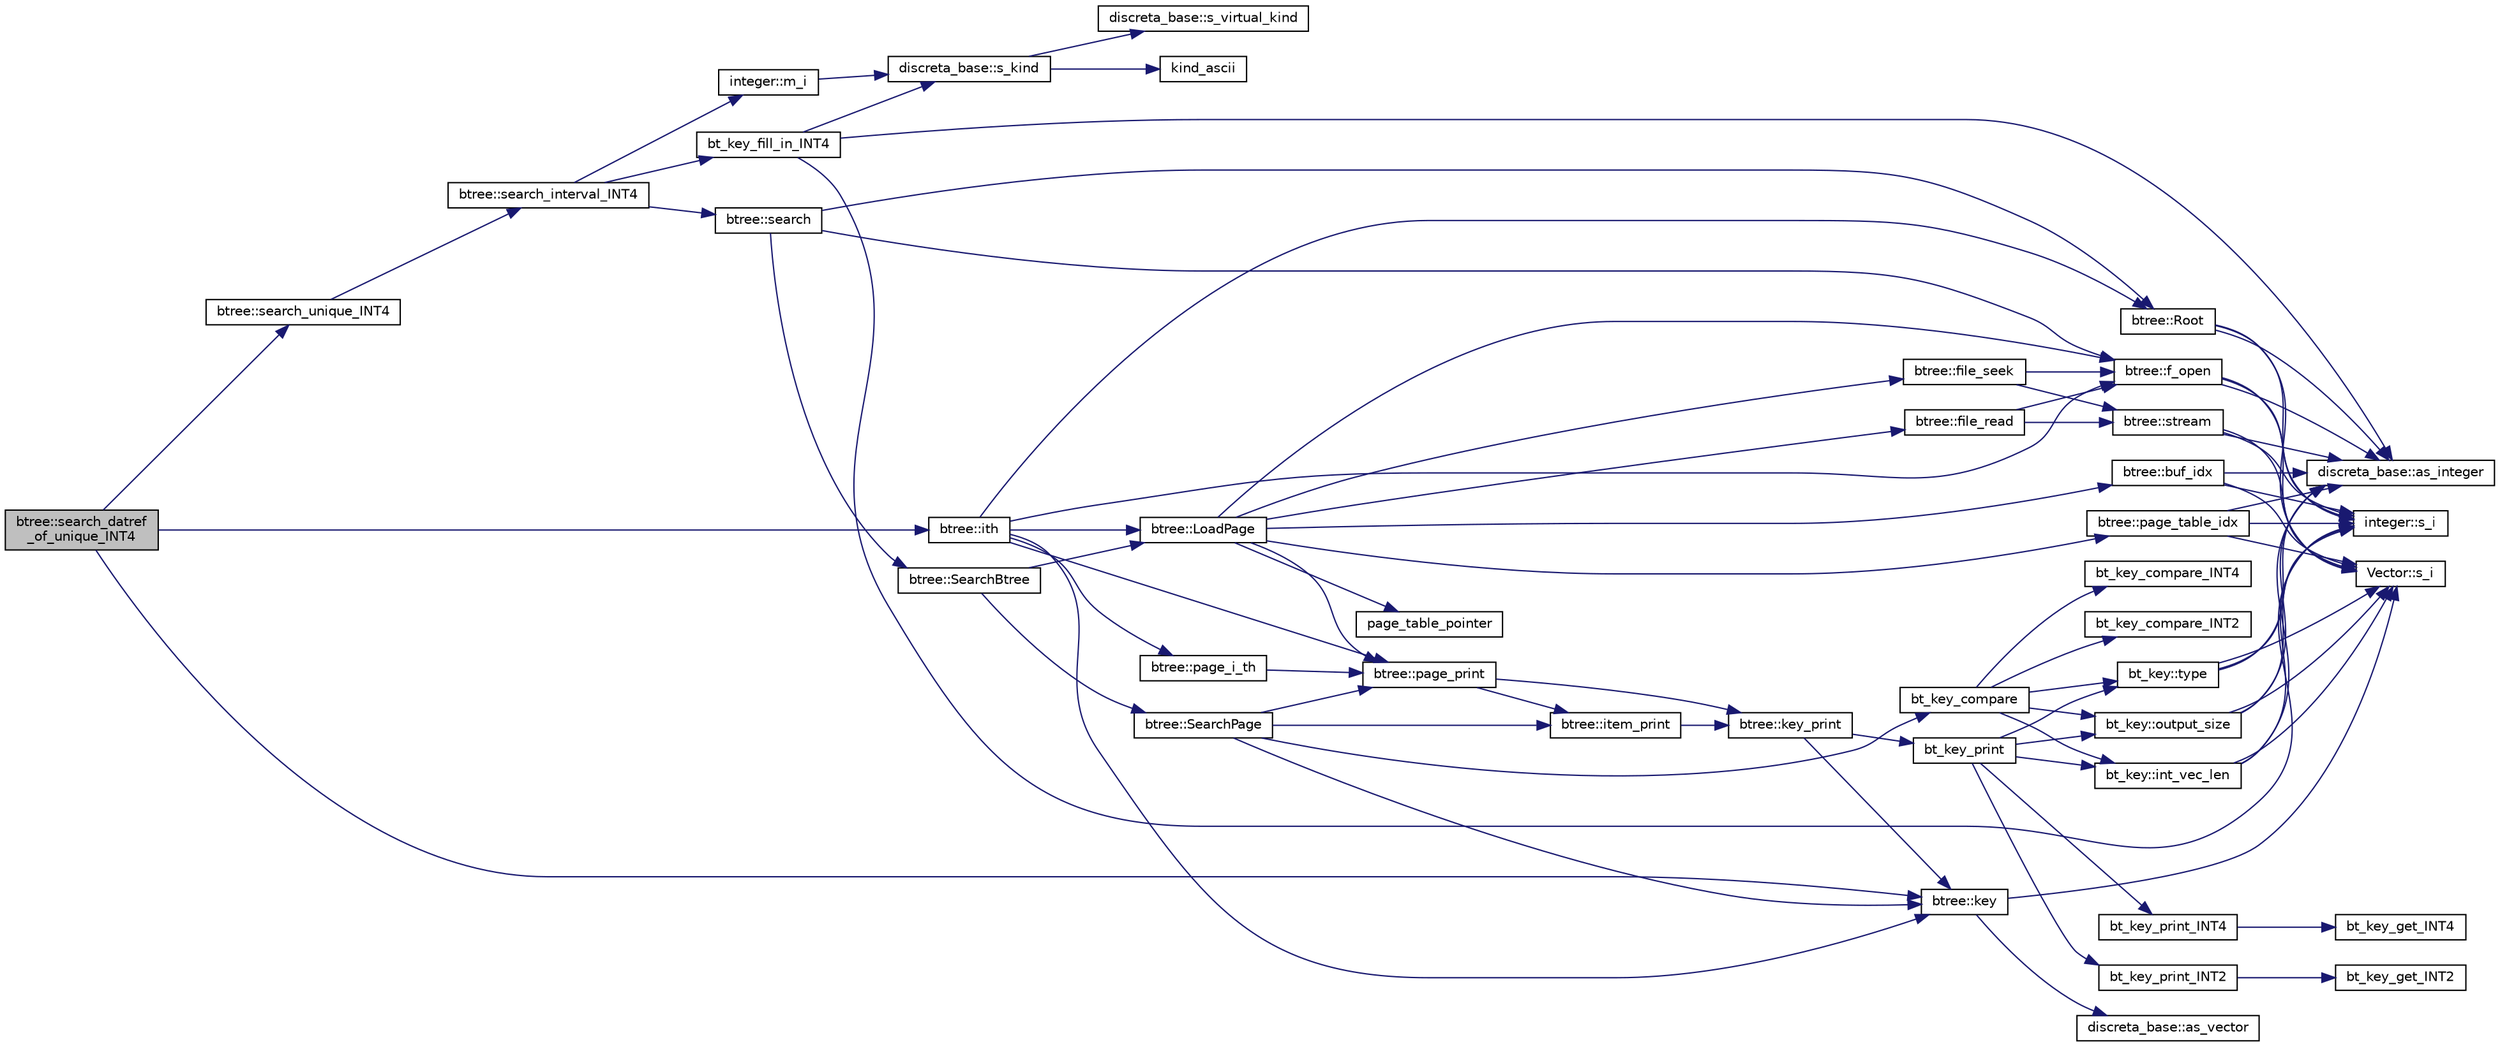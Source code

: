 digraph "btree::search_datref_of_unique_INT4"
{
  edge [fontname="Helvetica",fontsize="10",labelfontname="Helvetica",labelfontsize="10"];
  node [fontname="Helvetica",fontsize="10",shape=record];
  rankdir="LR";
  Node3592 [label="btree::search_datref\l_of_unique_INT4",height=0.2,width=0.4,color="black", fillcolor="grey75", style="filled", fontcolor="black"];
  Node3592 -> Node3593 [color="midnightblue",fontsize="10",style="solid",fontname="Helvetica"];
  Node3593 [label="btree::search_unique_INT4",height=0.2,width=0.4,color="black", fillcolor="white", style="filled",URL="$dd/db0/classbtree.html#addbd561c995e88b0f944cc39e4bf7215"];
  Node3593 -> Node3594 [color="midnightblue",fontsize="10",style="solid",fontname="Helvetica"];
  Node3594 [label="btree::search_interval_INT4",height=0.2,width=0.4,color="black", fillcolor="white", style="filled",URL="$dd/db0/classbtree.html#a8a89cbed12d4ac832d89dcc16dc6dcf2"];
  Node3594 -> Node3595 [color="midnightblue",fontsize="10",style="solid",fontname="Helvetica"];
  Node3595 [label="integer::m_i",height=0.2,width=0.4,color="black", fillcolor="white", style="filled",URL="$d0/de5/classinteger.html#a869091f0a0f35f5354c8c4a70250e8a9"];
  Node3595 -> Node3596 [color="midnightblue",fontsize="10",style="solid",fontname="Helvetica"];
  Node3596 [label="discreta_base::s_kind",height=0.2,width=0.4,color="black", fillcolor="white", style="filled",URL="$d7/d71/classdiscreta__base.html#a8a830025c74adbbc3362418a7c2ba157"];
  Node3596 -> Node3597 [color="midnightblue",fontsize="10",style="solid",fontname="Helvetica"];
  Node3597 [label="discreta_base::s_virtual_kind",height=0.2,width=0.4,color="black", fillcolor="white", style="filled",URL="$d7/d71/classdiscreta__base.html#a52778a6d6943a468be083d0785d418fb"];
  Node3596 -> Node3598 [color="midnightblue",fontsize="10",style="solid",fontname="Helvetica"];
  Node3598 [label="kind_ascii",height=0.2,width=0.4,color="black", fillcolor="white", style="filled",URL="$d9/d60/discreta_8h.html#ad0ce825a9f29bc6cec27e1b64cfe27bf"];
  Node3594 -> Node3599 [color="midnightblue",fontsize="10",style="solid",fontname="Helvetica"];
  Node3599 [label="bt_key_fill_in_INT4",height=0.2,width=0.4,color="black", fillcolor="white", style="filled",URL="$d0/db3/bt__key_8_c.html#ab9236cc7f045b1beefa9445abd170dff"];
  Node3599 -> Node3596 [color="midnightblue",fontsize="10",style="solid",fontname="Helvetica"];
  Node3599 -> Node3600 [color="midnightblue",fontsize="10",style="solid",fontname="Helvetica"];
  Node3600 [label="discreta_base::as_integer",height=0.2,width=0.4,color="black", fillcolor="white", style="filled",URL="$d7/d71/classdiscreta__base.html#a00d7691eaf874fd283d942692fe8dd26"];
  Node3599 -> Node3601 [color="midnightblue",fontsize="10",style="solid",fontname="Helvetica"];
  Node3601 [label="integer::s_i",height=0.2,width=0.4,color="black", fillcolor="white", style="filled",URL="$d0/de5/classinteger.html#adf28e9f94d4c844adaa950deeb80b904"];
  Node3594 -> Node3602 [color="midnightblue",fontsize="10",style="solid",fontname="Helvetica"];
  Node3602 [label="btree::search",height=0.2,width=0.4,color="black", fillcolor="white", style="filled",URL="$dd/db0/classbtree.html#a0aea262fd4da610b2276f7742fc999d5"];
  Node3602 -> Node3603 [color="midnightblue",fontsize="10",style="solid",fontname="Helvetica"];
  Node3603 [label="btree::Root",height=0.2,width=0.4,color="black", fillcolor="white", style="filled",URL="$dd/db0/classbtree.html#a2fd65be715ab94bf4a764c4f582a642b"];
  Node3603 -> Node3604 [color="midnightblue",fontsize="10",style="solid",fontname="Helvetica"];
  Node3604 [label="Vector::s_i",height=0.2,width=0.4,color="black", fillcolor="white", style="filled",URL="$d5/db2/class_vector.html#a1c4fe1752523df8119f70dd550244871"];
  Node3603 -> Node3600 [color="midnightblue",fontsize="10",style="solid",fontname="Helvetica"];
  Node3603 -> Node3601 [color="midnightblue",fontsize="10",style="solid",fontname="Helvetica"];
  Node3602 -> Node3605 [color="midnightblue",fontsize="10",style="solid",fontname="Helvetica"];
  Node3605 [label="btree::f_open",height=0.2,width=0.4,color="black", fillcolor="white", style="filled",URL="$dd/db0/classbtree.html#a192d74607f02ea8e0ad631d6e6fd6704"];
  Node3605 -> Node3604 [color="midnightblue",fontsize="10",style="solid",fontname="Helvetica"];
  Node3605 -> Node3600 [color="midnightblue",fontsize="10",style="solid",fontname="Helvetica"];
  Node3605 -> Node3601 [color="midnightblue",fontsize="10",style="solid",fontname="Helvetica"];
  Node3602 -> Node3606 [color="midnightblue",fontsize="10",style="solid",fontname="Helvetica"];
  Node3606 [label="btree::SearchBtree",height=0.2,width=0.4,color="black", fillcolor="white", style="filled",URL="$dd/db0/classbtree.html#a6717768edf4de1aad4736c303bcedddd"];
  Node3606 -> Node3607 [color="midnightblue",fontsize="10",style="solid",fontname="Helvetica"];
  Node3607 [label="btree::LoadPage",height=0.2,width=0.4,color="black", fillcolor="white", style="filled",URL="$dd/db0/classbtree.html#a29d23b8b151b6b793aa1184ca6ccc947"];
  Node3607 -> Node3605 [color="midnightblue",fontsize="10",style="solid",fontname="Helvetica"];
  Node3607 -> Node3608 [color="midnightblue",fontsize="10",style="solid",fontname="Helvetica"];
  Node3608 [label="btree::buf_idx",height=0.2,width=0.4,color="black", fillcolor="white", style="filled",URL="$dd/db0/classbtree.html#a6a928fc93c93d8b5a83ad1ba699b453e"];
  Node3608 -> Node3604 [color="midnightblue",fontsize="10",style="solid",fontname="Helvetica"];
  Node3608 -> Node3600 [color="midnightblue",fontsize="10",style="solid",fontname="Helvetica"];
  Node3608 -> Node3601 [color="midnightblue",fontsize="10",style="solid",fontname="Helvetica"];
  Node3607 -> Node3609 [color="midnightblue",fontsize="10",style="solid",fontname="Helvetica"];
  Node3609 [label="page_table_pointer",height=0.2,width=0.4,color="black", fillcolor="white", style="filled",URL="$d9/d60/discreta_8h.html#a53208086adbea2817fe45f917410d9d0"];
  Node3607 -> Node3610 [color="midnightblue",fontsize="10",style="solid",fontname="Helvetica"];
  Node3610 [label="btree::page_table_idx",height=0.2,width=0.4,color="black", fillcolor="white", style="filled",URL="$dd/db0/classbtree.html#abc6a6f309e4c61cb5a7f4c4a248d384d"];
  Node3610 -> Node3604 [color="midnightblue",fontsize="10",style="solid",fontname="Helvetica"];
  Node3610 -> Node3600 [color="midnightblue",fontsize="10",style="solid",fontname="Helvetica"];
  Node3610 -> Node3601 [color="midnightblue",fontsize="10",style="solid",fontname="Helvetica"];
  Node3607 -> Node3611 [color="midnightblue",fontsize="10",style="solid",fontname="Helvetica"];
  Node3611 [label="btree::file_seek",height=0.2,width=0.4,color="black", fillcolor="white", style="filled",URL="$dd/db0/classbtree.html#a829c985973c7c164fda2d81398e13504"];
  Node3611 -> Node3605 [color="midnightblue",fontsize="10",style="solid",fontname="Helvetica"];
  Node3611 -> Node3612 [color="midnightblue",fontsize="10",style="solid",fontname="Helvetica"];
  Node3612 [label="btree::stream",height=0.2,width=0.4,color="black", fillcolor="white", style="filled",URL="$dd/db0/classbtree.html#af99e68df8c3674b7d77ed80a8bbcffac"];
  Node3612 -> Node3604 [color="midnightblue",fontsize="10",style="solid",fontname="Helvetica"];
  Node3612 -> Node3600 [color="midnightblue",fontsize="10",style="solid",fontname="Helvetica"];
  Node3612 -> Node3601 [color="midnightblue",fontsize="10",style="solid",fontname="Helvetica"];
  Node3607 -> Node3613 [color="midnightblue",fontsize="10",style="solid",fontname="Helvetica"];
  Node3613 [label="btree::file_read",height=0.2,width=0.4,color="black", fillcolor="white", style="filled",URL="$dd/db0/classbtree.html#ab0b9bbc01c3d3836048934e90aec5f6c"];
  Node3613 -> Node3605 [color="midnightblue",fontsize="10",style="solid",fontname="Helvetica"];
  Node3613 -> Node3612 [color="midnightblue",fontsize="10",style="solid",fontname="Helvetica"];
  Node3607 -> Node3614 [color="midnightblue",fontsize="10",style="solid",fontname="Helvetica"];
  Node3614 [label="btree::page_print",height=0.2,width=0.4,color="black", fillcolor="white", style="filled",URL="$dd/db0/classbtree.html#ae6ffbcdff58a0c738d1a0e27a963da5d"];
  Node3614 -> Node3615 [color="midnightblue",fontsize="10",style="solid",fontname="Helvetica"];
  Node3615 [label="btree::item_print",height=0.2,width=0.4,color="black", fillcolor="white", style="filled",URL="$dd/db0/classbtree.html#aca05a17e852f911cf7b1a971e7e7ad08"];
  Node3615 -> Node3616 [color="midnightblue",fontsize="10",style="solid",fontname="Helvetica"];
  Node3616 [label="btree::key_print",height=0.2,width=0.4,color="black", fillcolor="white", style="filled",URL="$dd/db0/classbtree.html#a4d527d5afa4891a2fa69fc1a07c48627"];
  Node3616 -> Node3617 [color="midnightblue",fontsize="10",style="solid",fontname="Helvetica"];
  Node3617 [label="bt_key_print",height=0.2,width=0.4,color="black", fillcolor="white", style="filled",URL="$d0/db3/bt__key_8_c.html#a14b2a3662044cca4e54d45f271c947aa"];
  Node3617 -> Node3618 [color="midnightblue",fontsize="10",style="solid",fontname="Helvetica"];
  Node3618 [label="bt_key::type",height=0.2,width=0.4,color="black", fillcolor="white", style="filled",URL="$d1/de5/classbt__key.html#ae788a415a20f75fe7160408a055bb33f"];
  Node3618 -> Node3604 [color="midnightblue",fontsize="10",style="solid",fontname="Helvetica"];
  Node3618 -> Node3600 [color="midnightblue",fontsize="10",style="solid",fontname="Helvetica"];
  Node3618 -> Node3601 [color="midnightblue",fontsize="10",style="solid",fontname="Helvetica"];
  Node3617 -> Node3619 [color="midnightblue",fontsize="10",style="solid",fontname="Helvetica"];
  Node3619 [label="bt_key::output_size",height=0.2,width=0.4,color="black", fillcolor="white", style="filled",URL="$d1/de5/classbt__key.html#acb48f95d030f62c56051d0cd6e013394"];
  Node3619 -> Node3604 [color="midnightblue",fontsize="10",style="solid",fontname="Helvetica"];
  Node3619 -> Node3600 [color="midnightblue",fontsize="10",style="solid",fontname="Helvetica"];
  Node3619 -> Node3601 [color="midnightblue",fontsize="10",style="solid",fontname="Helvetica"];
  Node3617 -> Node3620 [color="midnightblue",fontsize="10",style="solid",fontname="Helvetica"];
  Node3620 [label="bt_key_print_INT4",height=0.2,width=0.4,color="black", fillcolor="white", style="filled",URL="$d0/db3/bt__key_8_c.html#ad752d162f10144228c321f41fb5b8bdd"];
  Node3620 -> Node3621 [color="midnightblue",fontsize="10",style="solid",fontname="Helvetica"];
  Node3621 [label="bt_key_get_INT4",height=0.2,width=0.4,color="black", fillcolor="white", style="filled",URL="$d0/db3/bt__key_8_c.html#ae2728a8a265629876b486504625977fa"];
  Node3617 -> Node3622 [color="midnightblue",fontsize="10",style="solid",fontname="Helvetica"];
  Node3622 [label="bt_key_print_INT2",height=0.2,width=0.4,color="black", fillcolor="white", style="filled",URL="$d0/db3/bt__key_8_c.html#a557e01620ef554044797f4e097ba0924"];
  Node3622 -> Node3623 [color="midnightblue",fontsize="10",style="solid",fontname="Helvetica"];
  Node3623 [label="bt_key_get_INT2",height=0.2,width=0.4,color="black", fillcolor="white", style="filled",URL="$d0/db3/bt__key_8_c.html#a6a73c042fa4b7f530a244c4fc6c9e8f2"];
  Node3617 -> Node3624 [color="midnightblue",fontsize="10",style="solid",fontname="Helvetica"];
  Node3624 [label="bt_key::int_vec_len",height=0.2,width=0.4,color="black", fillcolor="white", style="filled",URL="$d1/de5/classbt__key.html#ac8e43906f79bacf330fa1726925b7e37"];
  Node3624 -> Node3604 [color="midnightblue",fontsize="10",style="solid",fontname="Helvetica"];
  Node3624 -> Node3600 [color="midnightblue",fontsize="10",style="solid",fontname="Helvetica"];
  Node3624 -> Node3601 [color="midnightblue",fontsize="10",style="solid",fontname="Helvetica"];
  Node3616 -> Node3625 [color="midnightblue",fontsize="10",style="solid",fontname="Helvetica"];
  Node3625 [label="btree::key",height=0.2,width=0.4,color="black", fillcolor="white", style="filled",URL="$dd/db0/classbtree.html#abc561b2c60acc5a699637b7eb2549503"];
  Node3625 -> Node3604 [color="midnightblue",fontsize="10",style="solid",fontname="Helvetica"];
  Node3625 -> Node3626 [color="midnightblue",fontsize="10",style="solid",fontname="Helvetica"];
  Node3626 [label="discreta_base::as_vector",height=0.2,width=0.4,color="black", fillcolor="white", style="filled",URL="$d7/d71/classdiscreta__base.html#a7bdd6cae39c380b128ee9e17e42cf020"];
  Node3614 -> Node3616 [color="midnightblue",fontsize="10",style="solid",fontname="Helvetica"];
  Node3606 -> Node3627 [color="midnightblue",fontsize="10",style="solid",fontname="Helvetica"];
  Node3627 [label="btree::SearchPage",height=0.2,width=0.4,color="black", fillcolor="white", style="filled",URL="$dd/db0/classbtree.html#a36608b9c27c8207ddb8f6b5f706ab439"];
  Node3627 -> Node3614 [color="midnightblue",fontsize="10",style="solid",fontname="Helvetica"];
  Node3627 -> Node3615 [color="midnightblue",fontsize="10",style="solid",fontname="Helvetica"];
  Node3627 -> Node3628 [color="midnightblue",fontsize="10",style="solid",fontname="Helvetica"];
  Node3628 [label="bt_key_compare",height=0.2,width=0.4,color="black", fillcolor="white", style="filled",URL="$d0/db3/bt__key_8_c.html#a44a07272f92f603a9401e4393205a37e"];
  Node3628 -> Node3618 [color="midnightblue",fontsize="10",style="solid",fontname="Helvetica"];
  Node3628 -> Node3619 [color="midnightblue",fontsize="10",style="solid",fontname="Helvetica"];
  Node3628 -> Node3629 [color="midnightblue",fontsize="10",style="solid",fontname="Helvetica"];
  Node3629 [label="bt_key_compare_INT4",height=0.2,width=0.4,color="black", fillcolor="white", style="filled",URL="$d0/db3/bt__key_8_c.html#afb03cce1de9c23799b1a852a8d66ae10"];
  Node3628 -> Node3630 [color="midnightblue",fontsize="10",style="solid",fontname="Helvetica"];
  Node3630 [label="bt_key_compare_INT2",height=0.2,width=0.4,color="black", fillcolor="white", style="filled",URL="$d0/db3/bt__key_8_c.html#ae148d38635bac4df6bca63352d77203e"];
  Node3628 -> Node3624 [color="midnightblue",fontsize="10",style="solid",fontname="Helvetica"];
  Node3627 -> Node3625 [color="midnightblue",fontsize="10",style="solid",fontname="Helvetica"];
  Node3592 -> Node3625 [color="midnightblue",fontsize="10",style="solid",fontname="Helvetica"];
  Node3592 -> Node3631 [color="midnightblue",fontsize="10",style="solid",fontname="Helvetica"];
  Node3631 [label="btree::ith",height=0.2,width=0.4,color="black", fillcolor="white", style="filled",URL="$dd/db0/classbtree.html#aba50733eb0d292c2fd103cd6721cc1d6"];
  Node3631 -> Node3605 [color="midnightblue",fontsize="10",style="solid",fontname="Helvetica"];
  Node3631 -> Node3603 [color="midnightblue",fontsize="10",style="solid",fontname="Helvetica"];
  Node3631 -> Node3607 [color="midnightblue",fontsize="10",style="solid",fontname="Helvetica"];
  Node3631 -> Node3614 [color="midnightblue",fontsize="10",style="solid",fontname="Helvetica"];
  Node3631 -> Node3632 [color="midnightblue",fontsize="10",style="solid",fontname="Helvetica"];
  Node3632 [label="btree::page_i_th",height=0.2,width=0.4,color="black", fillcolor="white", style="filled",URL="$dd/db0/classbtree.html#a46150b5fbb59f760f6269ce559b38525"];
  Node3632 -> Node3614 [color="midnightblue",fontsize="10",style="solid",fontname="Helvetica"];
  Node3631 -> Node3625 [color="midnightblue",fontsize="10",style="solid",fontname="Helvetica"];
}
